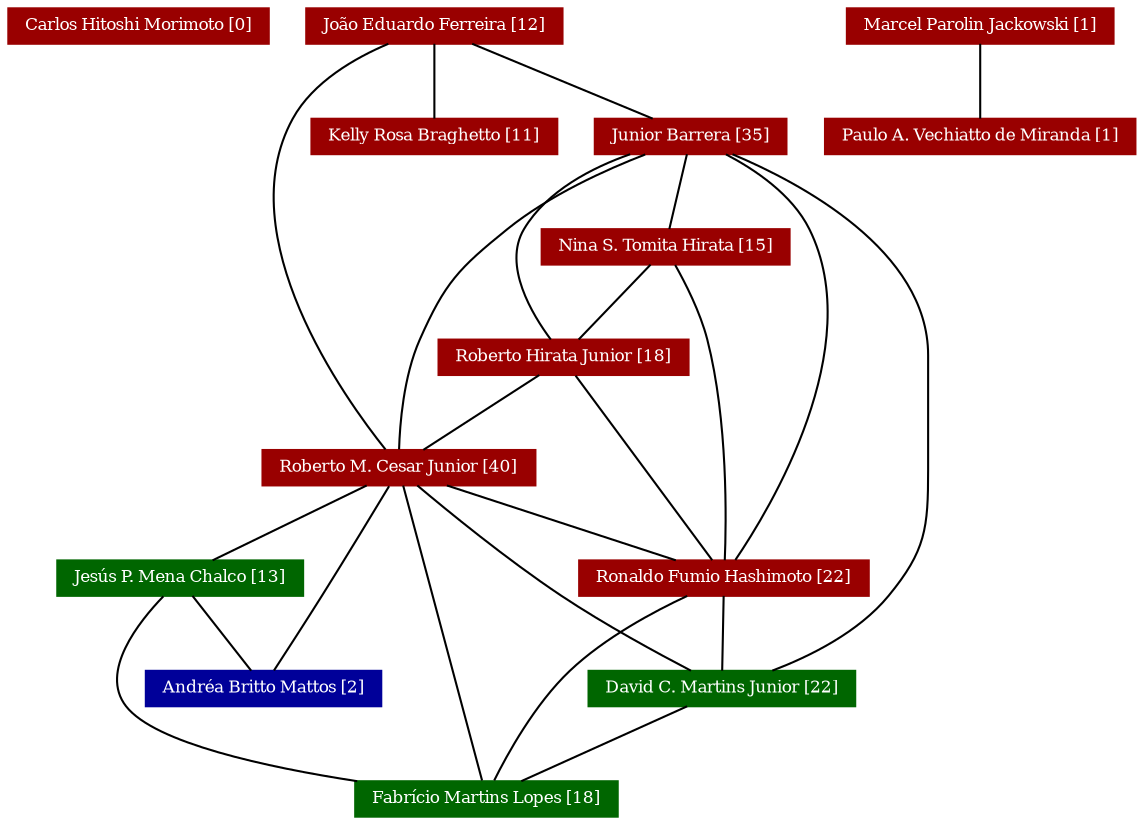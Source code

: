 strict graph grafo1 {
	graph [bb="0,0,476.5,395",
		id=grafo1,
		overlap=False
	];
	node [fontsize=8,
		label="\N",
		shape=rectangle,
		style=filled
	];
	0	 [URL="http://lattes.cnpq.br/4575931307749163",
		color="#990000",
		fontcolor="#FFFFFF",
		height=0.23611,
		label="Carlos Hitoshi Morimoto [0]",
		pos="54.5,386.5",
		width=1.5139];
	1	 [URL="http://lattes.cnpq.br/0131770792108992",
		color="#990000",
		fontcolor="#FFFFFF",
		height=0.23611,
		label="João Eduardo Ferreira [12]",
		pos="179.5,386.5",
		width=1.4583];
	2	 [URL="http://lattes.cnpq.br/0362417828475021",
		color="#990000",
		fontcolor="#FFFFFF",
		height=0.23611,
		label="Junior Barrera [35]",
		pos="288.5,332.5",
		width=1.1111];
	1 -- 2	 [pos="195.58,377.83 216.31,367.94 252.12,350.86 272.71,341.04"];
	3	 [URL="http://lattes.cnpq.br/5416099300504556",
		color="#990000",
		fontcolor="#FFFFFF",
		height=0.23611,
		label="Kelly Rosa Braghetto [11]",
		pos="179.5,332.5",
		width=1.4167];
	1 -- 3	 [pos="179.5,377.83 179.5,368 179.5,351.05 179.5,341.2"];
	8	 [URL="http://lattes.cnpq.br/2240951178648368",
		color="#990000",
		fontcolor="#FFFFFF",
		height=0.23611,
		label="Roberto M. Cesar Junior [40]",
		pos="158.5,170.5",
		width=1.5556];
	1 -- 8	 [pos="161.38,377.86 147.1,370.76 128.2,358.67 119.5,341.5 90.209,283.7 137.14,203.74 153.33,179.06"];
	2 -- 8	 [pos="266.66,323.94 248.23,316.74 221.97,304.48 203.5,287.5 182.62,268.31 179.72,259.95 169.5,233.5 162.25,214.74 159.74,190.92 158.9,\
179"];
	5	 [URL="http://lattes.cnpq.br/0644408634493034",
		color="#990000",
		fontcolor="#FFFFFF",
		height=0.23611,
		label="Nina S. Tomita Hirata [15]",
		pos="273.5,278.5",
		width=1.4722];
	2 -- 5	 [pos="286.29,323.83 283.45,314 278.56,297.05 275.72,287.2"];
	7	 [URL="http://lattes.cnpq.br/1647118503085126",
		color="#990000",
		fontcolor="#FFFFFF",
		height=0.23611,
		label="Roberto Hirata Junior [18]",
		pos="229.5,224.5",
		width=1.4306];
	2 -- 7	 [pos="261.68,323.93 244.02,317.39 222.24,306.01 211.5,287.5 201.15,269.66 214.98,245.44 223.57,233.22"];
	9	 [URL="http://lattes.cnpq.br/9283304583756076",
		color="#990000",
		fontcolor="#FFFFFF",
		height=0.23611,
		label="Ronaldo Fumio Hashimoto [22]",
		pos="305.5,116.5",
		width=1.6389];
	2 -- 9	 [pos="300.97,323.86 312.13,316.22 327.73,303.35 334.5,287.5 359.56,228.86 322.84,150.11 309.8,125.31"];
	11	 [URL="http://lattes.cnpq.br/1228255861618623",
		color="#006600",
		fontcolor="#FFFFFF",
		height=0.23611,
		label="David C. Martins Junior [22]",
		pos="304.5,62.5",
		width=1.5278];
	2 -- 11	 [pos="305.21,323.99 334.61,309.51 392.5,274.74 392.5,225.5 392.5,225.5 392.5,225.5 392.5,169.5 392.5,140.68 390.95,130.44 373.5,107.5 \
360.51,90.425 338.84,78.185 323.25,71.016"];
	8 -- 9	 [pos="179.88,161.94 207.75,152.08 256.22,134.93 284.1,125.07"];
	8 -- 11	 [pos="167.55,161.99 182.04,150.06 211.45,126.22 237.5,107.5 256.03,94.179 278.32,79.868 291.94,71.302"];
	10	 [URL="http://lattes.cnpq.br/4727357182510680",
		color="#006600",
		fontcolor="#FFFFFF",
		height=0.23611,
		label="Jesús P. Mena Chalco [13]",
		pos="62.5,116.5",
		width=1.4306];
	8 -- 10	 [pos="144.33,161.83 126.08,151.94 94.542,134.86 76.411,125.04"];
	12	 [URL="http://lattes.cnpq.br/1660070580824436",
		color="#006600",
		fontcolor="#FFFFFF",
		height=0.23611,
		label="Fabrício Martins Lopes [18]",
		pos="200.5,8.5",
		width=1.5];
	8 -- 12	 [pos="160.53,161.78 167.64,134.69 191.41,44.11 198.49,17.14"];
	13	 [URL="http://lattes.cnpq.br/2837012019824386",
		color="#000099",
		fontcolor="#FFFFFF",
		height=0.23611,
		label="Andréa Britto Mattos [2]",
		pos="103.5,62.5",
		width=1.3611];
	8 -- 13	 [pos="154.54,161.88 144.4,142.32 117.53,90.536 107.42,71.054"];
	5 -- 7	 [pos="267.01,269.83 258.69,260 244.35,243.05 236.02,233.2"];
	5 -- 9	 [pos="276.84,269.87 280.49,261.21 286.25,246.6 289.5,233.5 299.43,193.44 303.67,143.97 305,125.21"];
	7 -- 8	 [pos="219.02,215.83 205.6,206 182.46,189.05 169.02,179.2"];
	7 -- 9	 [pos="234.97,215.88 248.99,196.32 286.12,144.54 300.08,125.05"];
	9 -- 11	 [pos="305.35,107.83 305.16,97.996 304.84,81.051 304.65,71.204"];
	9 -- 12	 [pos="290.84,107.86 276.79,100.04 255.56,86.892 240.5,71.5 223.84,54.467 210.27,29.456 204.1,17.051"];
	11 -- 12	 [pos="289.15,53.827 269.38,43.939 235.21,26.856 215.57,17.035"];
	10 -- 12	 [pos="56.575,107.84 47.63,95.287 32.984,70.063 45.5,53.5 58.275,36.594 110.21,24.288 150.49,17.058"];
	10 -- 13	 [pos="68.55,107.83 76.301,97.996 89.662,81.051 97.425,71.204"];
	4	 [URL="http://lattes.cnpq.br/0926213060635986",
		color="#990000",
		fontcolor="#FFFFFF",
		height=0.23611,
		label="Marcel Parolin Jackowski [1]",
		pos="411.5,386.5",
		width=1.5694];
	6	 [URL="http://lattes.cnpq.br/5251389003736909",
		color="#990000",
		fontcolor="#FFFFFF",
		height=0.23611,
		label="Paulo A. Vechiatto de Miranda [1]",
		pos="411.5,332.5",
		width=1.8056];
	4 -- 6	 [pos="411.5,377.83 411.5,368 411.5,351.05 411.5,341.2"];
}
